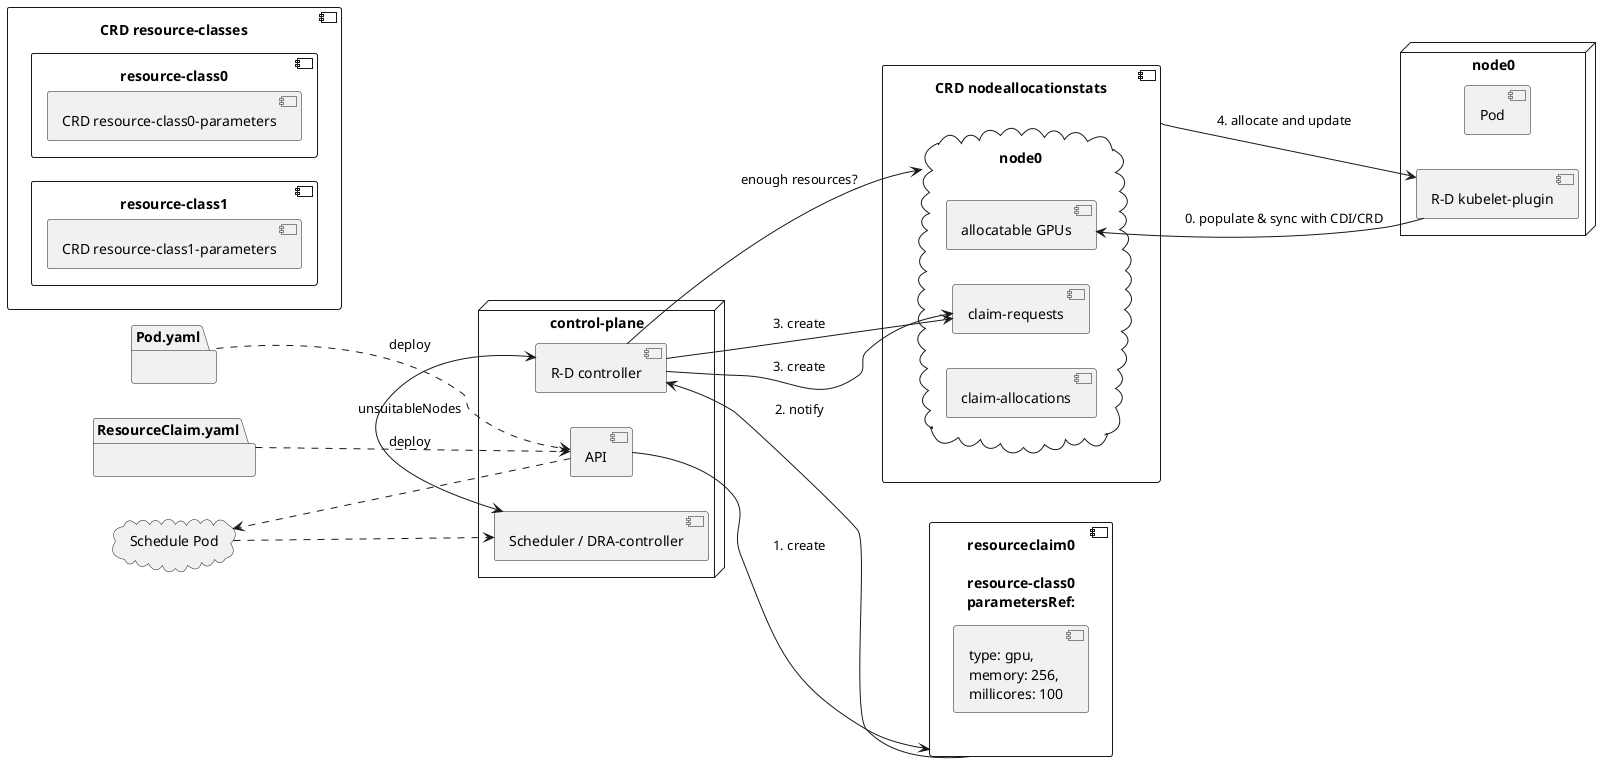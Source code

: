@startuml

left to right direction
allowmixing


component "CRD resource-classes" {
  component "resource-class0" {
      component "CRD resource-class0-parameters"
  }
  component "resource-class1" {
      component "CRD resource-class1-parameters"
  }
}

component "CRD nodeallocationstats" as crdnas {
    cloud "node0" as nasnode0 {
      component "allocatable GPUs" as allocatable
      component "claim-requests" as requests
      component "claim-allocations" as allocations
    }
}

node "control-plane" as cp {
  component "Scheduler / DRA-controller" as scheduler
  component "R-D controller" as rdcontroller
  component "API" as api
}

node "node0" as wn {
  component "Pod" as pod
  component "R-D kubelet-plugin" as rdplugin
}

component "resourceclaim0\n\nresource-class0\nparametersRef:" as resclaim0 {
  component resclaimparams0 [
type: gpu,
memory: 256,
millicores: 100
]
}

package "Pod.yaml" as podyaml {
}

package "ResourceClaim.yaml" as resclaimyaml {
}

podyaml ..> api : deploy
resclaimyaml ..> api : deploy

cloud "Schedule Pod" as schedulepod {
}

api ..> schedulepod 
schedulepod ..> scheduler
rdplugin --> allocatable : 0. populate & sync with CDI/CRD
api --> resclaim0 : 1. create
resclaim0 --> rdcontroller : 2. notify
rdcontroller --> requests : 3. create
rdcontroller --> requests : 3. create
crdnas --> rdplugin : 4. allocate and update
 
scheduler <=> rdcontroller : unsuitableNodes
rdcontroller --> nasnode0 : enough resources?

@enduml

